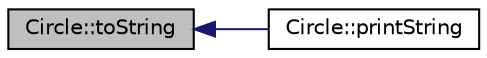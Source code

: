 digraph "Circle::toString"
{
  edge [fontname="Helvetica",fontsize="10",labelfontname="Helvetica",labelfontsize="10"];
  node [fontname="Helvetica",fontsize="10",shape=record];
  rankdir="LR";
  Node1 [label="Circle::toString",height=0.2,width=0.4,color="black", fillcolor="grey75", style="filled" fontcolor="black"];
  Node1 -> Node2 [dir="back",color="midnightblue",fontsize="10",style="solid",fontname="Helvetica"];
  Node2 [label="Circle::printString",height=0.2,width=0.4,color="black", fillcolor="white", style="filled",URL="$classCircle.html#a194de784b65de551eb4a05ff6bfd443b",tooltip="Prints a string representation of all of the Circle&#39;s attributes to the console."];
}
